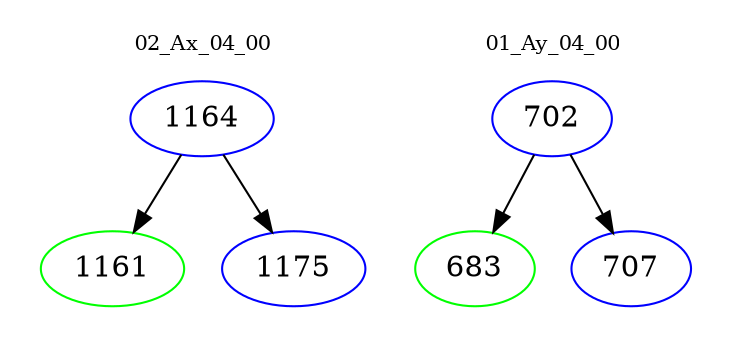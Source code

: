 digraph{
subgraph cluster_0 {
color = white
label = "02_Ax_04_00";
fontsize=10;
T0_1164 [label="1164", color="blue"]
T0_1164 -> T0_1161 [color="black"]
T0_1161 [label="1161", color="green"]
T0_1164 -> T0_1175 [color="black"]
T0_1175 [label="1175", color="blue"]
}
subgraph cluster_1 {
color = white
label = "01_Ay_04_00";
fontsize=10;
T1_702 [label="702", color="blue"]
T1_702 -> T1_683 [color="black"]
T1_683 [label="683", color="green"]
T1_702 -> T1_707 [color="black"]
T1_707 [label="707", color="blue"]
}
}
